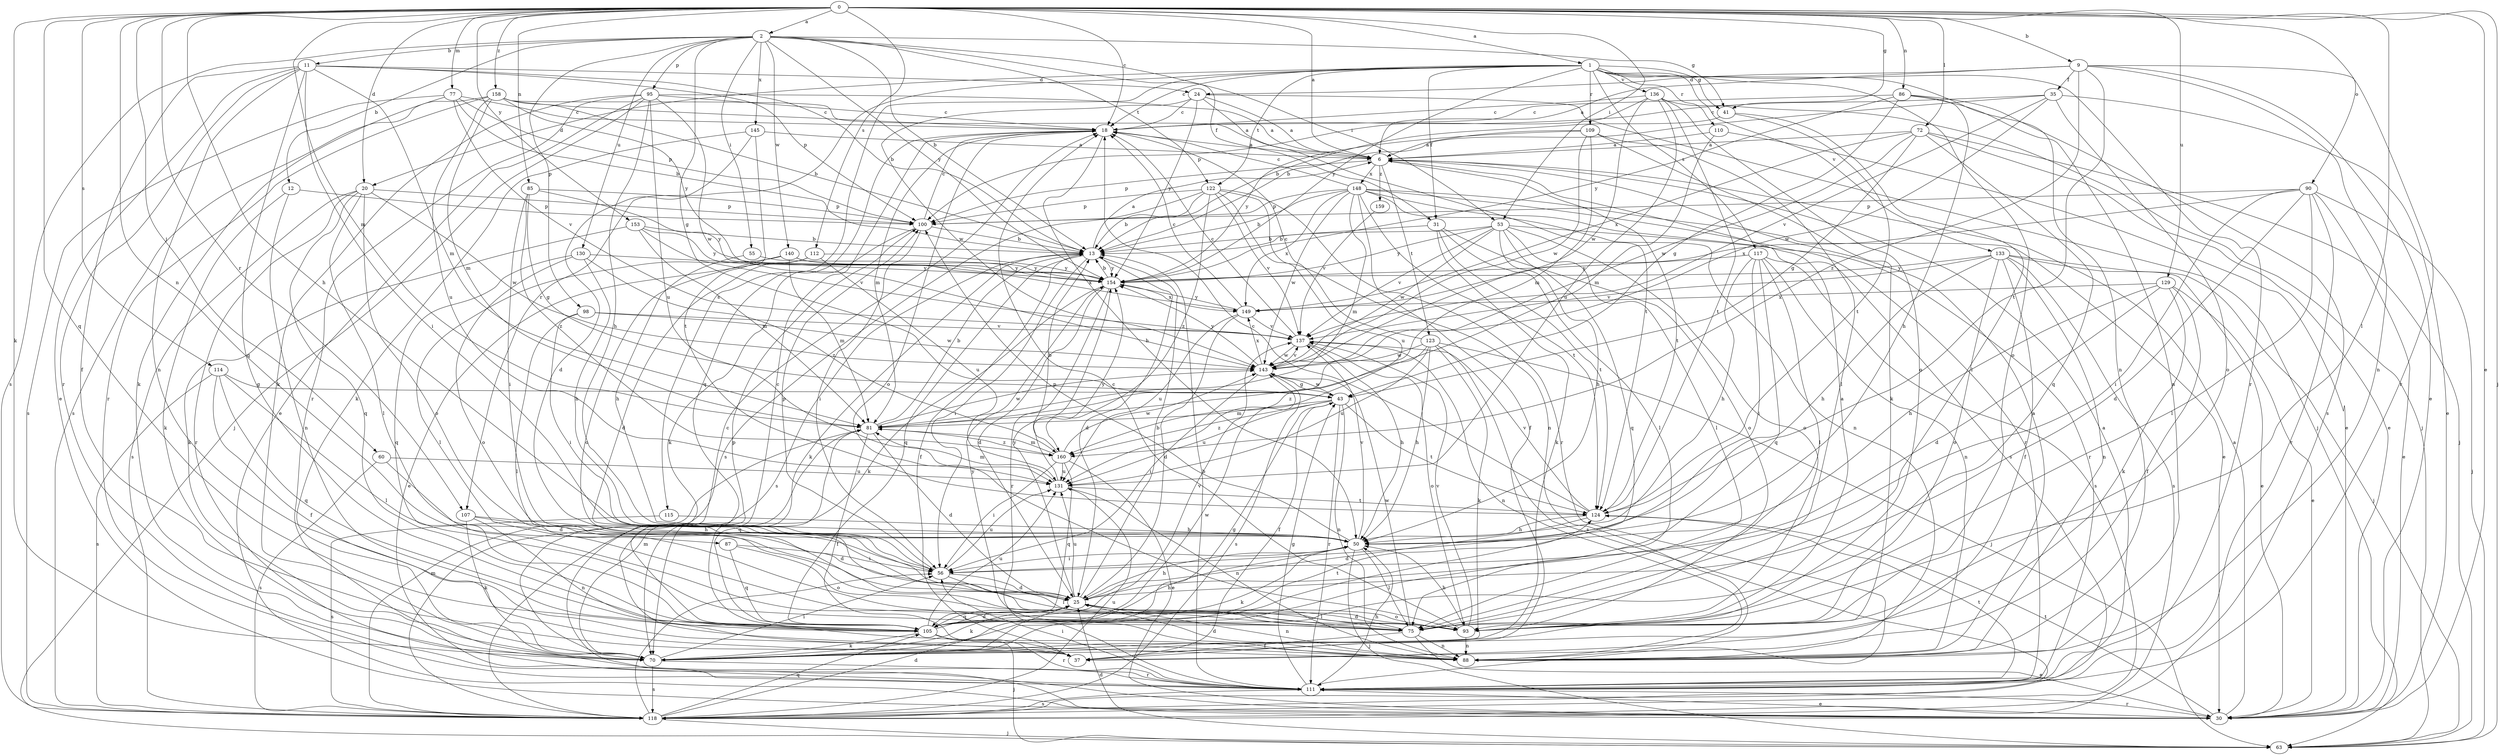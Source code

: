 strict digraph  {
0;
1;
2;
6;
9;
11;
12;
13;
18;
20;
24;
25;
30;
31;
35;
37;
41;
43;
50;
53;
55;
56;
60;
63;
70;
72;
75;
77;
81;
85;
86;
87;
88;
90;
93;
95;
98;
100;
105;
107;
109;
110;
111;
112;
114;
115;
117;
118;
122;
123;
124;
129;
130;
131;
133;
136;
137;
140;
143;
145;
148;
149;
153;
154;
158;
159;
160;
0 -> 1  [label=a];
0 -> 2  [label=a];
0 -> 6  [label=a];
0 -> 9  [label=b];
0 -> 18  [label=c];
0 -> 20  [label=d];
0 -> 30  [label=e];
0 -> 41  [label=g];
0 -> 50  [label=h];
0 -> 53  [label=i];
0 -> 60  [label=j];
0 -> 63  [label=j];
0 -> 70  [label=k];
0 -> 72  [label=l];
0 -> 75  [label=l];
0 -> 77  [label=m];
0 -> 81  [label=m];
0 -> 85  [label=n];
0 -> 86  [label=n];
0 -> 87  [label=n];
0 -> 90  [label=o];
0 -> 105  [label=q];
0 -> 107  [label=r];
0 -> 112  [label=s];
0 -> 114  [label=s];
0 -> 129  [label=u];
0 -> 153  [label=y];
0 -> 158  [label=z];
1 -> 18  [label=c];
1 -> 20  [label=d];
1 -> 31  [label=f];
1 -> 41  [label=g];
1 -> 88  [label=n];
1 -> 93  [label=o];
1 -> 107  [label=r];
1 -> 109  [label=r];
1 -> 110  [label=r];
1 -> 111  [label=r];
1 -> 115  [label=s];
1 -> 117  [label=s];
1 -> 122  [label=t];
1 -> 133  [label=v];
1 -> 136  [label=v];
1 -> 154  [label=y];
2 -> 11  [label=b];
2 -> 12  [label=b];
2 -> 13  [label=b];
2 -> 31  [label=f];
2 -> 41  [label=g];
2 -> 43  [label=g];
2 -> 53  [label=i];
2 -> 55  [label=i];
2 -> 95  [label=p];
2 -> 98  [label=p];
2 -> 118  [label=s];
2 -> 122  [label=t];
2 -> 130  [label=u];
2 -> 140  [label=w];
2 -> 145  [label=x];
2 -> 154  [label=y];
6 -> 100  [label=p];
6 -> 123  [label=t];
6 -> 124  [label=t];
6 -> 148  [label=x];
6 -> 159  [label=z];
9 -> 6  [label=a];
9 -> 24  [label=d];
9 -> 30  [label=e];
9 -> 35  [label=f];
9 -> 88  [label=n];
9 -> 111  [label=r];
9 -> 124  [label=t];
9 -> 160  [label=z];
11 -> 13  [label=b];
11 -> 24  [label=d];
11 -> 30  [label=e];
11 -> 37  [label=f];
11 -> 56  [label=i];
11 -> 81  [label=m];
11 -> 88  [label=n];
11 -> 100  [label=p];
11 -> 105  [label=q];
11 -> 111  [label=r];
12 -> 70  [label=k];
12 -> 88  [label=n];
12 -> 100  [label=p];
13 -> 6  [label=a];
13 -> 25  [label=d];
13 -> 37  [label=f];
13 -> 56  [label=i];
13 -> 70  [label=k];
13 -> 105  [label=q];
13 -> 118  [label=s];
13 -> 154  [label=y];
18 -> 6  [label=a];
18 -> 50  [label=h];
18 -> 81  [label=m];
18 -> 93  [label=o];
18 -> 105  [label=q];
20 -> 75  [label=l];
20 -> 93  [label=o];
20 -> 100  [label=p];
20 -> 105  [label=q];
20 -> 111  [label=r];
20 -> 118  [label=s];
20 -> 143  [label=w];
24 -> 6  [label=a];
24 -> 18  [label=c];
24 -> 63  [label=j];
24 -> 124  [label=t];
24 -> 143  [label=w];
24 -> 154  [label=y];
25 -> 13  [label=b];
25 -> 50  [label=h];
25 -> 70  [label=k];
25 -> 75  [label=l];
25 -> 88  [label=n];
25 -> 93  [label=o];
25 -> 105  [label=q];
25 -> 131  [label=u];
25 -> 154  [label=y];
30 -> 6  [label=a];
30 -> 18  [label=c];
30 -> 111  [label=r];
30 -> 124  [label=t];
31 -> 13  [label=b];
31 -> 70  [label=k];
31 -> 75  [label=l];
31 -> 93  [label=o];
31 -> 124  [label=t];
35 -> 13  [label=b];
35 -> 18  [label=c];
35 -> 30  [label=e];
35 -> 93  [label=o];
35 -> 137  [label=v];
35 -> 143  [label=w];
37 -> 100  [label=p];
41 -> 13  [label=b];
41 -> 75  [label=l];
41 -> 124  [label=t];
43 -> 37  [label=f];
43 -> 81  [label=m];
43 -> 88  [label=n];
43 -> 111  [label=r];
43 -> 124  [label=t];
43 -> 131  [label=u];
43 -> 143  [label=w];
43 -> 160  [label=z];
50 -> 56  [label=i];
50 -> 63  [label=j];
50 -> 70  [label=k];
50 -> 75  [label=l];
50 -> 100  [label=p];
50 -> 137  [label=v];
53 -> 13  [label=b];
53 -> 50  [label=h];
53 -> 75  [label=l];
53 -> 93  [label=o];
53 -> 105  [label=q];
53 -> 111  [label=r];
53 -> 137  [label=v];
53 -> 143  [label=w];
53 -> 154  [label=y];
55 -> 50  [label=h];
55 -> 154  [label=y];
56 -> 25  [label=d];
56 -> 75  [label=l];
56 -> 100  [label=p];
56 -> 131  [label=u];
60 -> 25  [label=d];
60 -> 118  [label=s];
60 -> 131  [label=u];
63 -> 25  [label=d];
70 -> 43  [label=g];
70 -> 56  [label=i];
70 -> 81  [label=m];
70 -> 111  [label=r];
70 -> 118  [label=s];
70 -> 143  [label=w];
72 -> 6  [label=a];
72 -> 30  [label=e];
72 -> 43  [label=g];
72 -> 63  [label=j];
72 -> 105  [label=q];
72 -> 143  [label=w];
72 -> 149  [label=x];
75 -> 25  [label=d];
75 -> 30  [label=e];
75 -> 37  [label=f];
75 -> 88  [label=n];
75 -> 143  [label=w];
77 -> 13  [label=b];
77 -> 18  [label=c];
77 -> 70  [label=k];
77 -> 100  [label=p];
77 -> 118  [label=s];
77 -> 137  [label=v];
81 -> 13  [label=b];
81 -> 25  [label=d];
81 -> 37  [label=f];
81 -> 105  [label=q];
81 -> 143  [label=w];
81 -> 160  [label=z];
85 -> 43  [label=g];
85 -> 56  [label=i];
85 -> 100  [label=p];
85 -> 154  [label=y];
85 -> 160  [label=z];
86 -> 18  [label=c];
86 -> 43  [label=g];
86 -> 50  [label=h];
86 -> 88  [label=n];
86 -> 118  [label=s];
86 -> 154  [label=y];
87 -> 56  [label=i];
87 -> 93  [label=o];
87 -> 105  [label=q];
88 -> 6  [label=a];
88 -> 25  [label=d];
88 -> 154  [label=y];
90 -> 25  [label=d];
90 -> 30  [label=e];
90 -> 56  [label=i];
90 -> 63  [label=j];
90 -> 75  [label=l];
90 -> 100  [label=p];
90 -> 111  [label=r];
90 -> 149  [label=x];
93 -> 6  [label=a];
93 -> 18  [label=c];
93 -> 50  [label=h];
93 -> 88  [label=n];
93 -> 137  [label=v];
95 -> 6  [label=a];
95 -> 18  [label=c];
95 -> 30  [label=e];
95 -> 50  [label=h];
95 -> 63  [label=j];
95 -> 70  [label=k];
95 -> 111  [label=r];
95 -> 131  [label=u];
95 -> 143  [label=w];
98 -> 56  [label=i];
98 -> 75  [label=l];
98 -> 137  [label=v];
98 -> 143  [label=w];
100 -> 13  [label=b];
100 -> 18  [label=c];
100 -> 56  [label=i];
100 -> 70  [label=k];
105 -> 18  [label=c];
105 -> 25  [label=d];
105 -> 50  [label=h];
105 -> 63  [label=j];
105 -> 70  [label=k];
105 -> 111  [label=r];
105 -> 124  [label=t];
105 -> 131  [label=u];
105 -> 137  [label=v];
107 -> 25  [label=d];
107 -> 50  [label=h];
107 -> 70  [label=k];
107 -> 88  [label=n];
109 -> 6  [label=a];
109 -> 70  [label=k];
109 -> 75  [label=l];
109 -> 81  [label=m];
109 -> 143  [label=w];
109 -> 154  [label=y];
110 -> 6  [label=a];
110 -> 30  [label=e];
110 -> 81  [label=m];
111 -> 6  [label=a];
111 -> 13  [label=b];
111 -> 30  [label=e];
111 -> 43  [label=g];
111 -> 50  [label=h];
111 -> 56  [label=i];
111 -> 118  [label=s];
111 -> 124  [label=t];
112 -> 25  [label=d];
112 -> 30  [label=e];
112 -> 131  [label=u];
112 -> 154  [label=y];
114 -> 37  [label=f];
114 -> 43  [label=g];
114 -> 75  [label=l];
114 -> 105  [label=q];
114 -> 118  [label=s];
115 -> 50  [label=h];
115 -> 118  [label=s];
117 -> 50  [label=h];
117 -> 56  [label=i];
117 -> 75  [label=l];
117 -> 88  [label=n];
117 -> 105  [label=q];
117 -> 118  [label=s];
117 -> 154  [label=y];
118 -> 25  [label=d];
118 -> 56  [label=i];
118 -> 63  [label=j];
118 -> 81  [label=m];
118 -> 105  [label=q];
118 -> 131  [label=u];
122 -> 13  [label=b];
122 -> 88  [label=n];
122 -> 100  [label=p];
122 -> 111  [label=r];
122 -> 118  [label=s];
122 -> 131  [label=u];
122 -> 137  [label=v];
122 -> 160  [label=z];
123 -> 18  [label=c];
123 -> 50  [label=h];
123 -> 63  [label=j];
123 -> 70  [label=k];
123 -> 118  [label=s];
123 -> 131  [label=u];
123 -> 143  [label=w];
123 -> 160  [label=z];
124 -> 18  [label=c];
124 -> 25  [label=d];
124 -> 50  [label=h];
124 -> 137  [label=v];
129 -> 25  [label=d];
129 -> 30  [label=e];
129 -> 37  [label=f];
129 -> 50  [label=h];
129 -> 70  [label=k];
129 -> 149  [label=x];
130 -> 50  [label=h];
130 -> 93  [label=o];
130 -> 105  [label=q];
130 -> 154  [label=y];
130 -> 160  [label=z];
131 -> 81  [label=m];
131 -> 88  [label=n];
131 -> 124  [label=t];
131 -> 154  [label=y];
133 -> 30  [label=e];
133 -> 37  [label=f];
133 -> 50  [label=h];
133 -> 63  [label=j];
133 -> 88  [label=n];
133 -> 93  [label=o];
133 -> 118  [label=s];
133 -> 137  [label=v];
133 -> 154  [label=y];
136 -> 18  [label=c];
136 -> 63  [label=j];
136 -> 93  [label=o];
136 -> 100  [label=p];
136 -> 124  [label=t];
136 -> 131  [label=u];
136 -> 143  [label=w];
137 -> 18  [label=c];
137 -> 50  [label=h];
137 -> 88  [label=n];
137 -> 93  [label=o];
137 -> 143  [label=w];
140 -> 75  [label=l];
140 -> 81  [label=m];
140 -> 93  [label=o];
140 -> 149  [label=x];
140 -> 154  [label=y];
143 -> 43  [label=g];
143 -> 56  [label=i];
143 -> 118  [label=s];
143 -> 137  [label=v];
143 -> 149  [label=x];
143 -> 154  [label=y];
145 -> 6  [label=a];
145 -> 25  [label=d];
145 -> 70  [label=k];
145 -> 124  [label=t];
148 -> 13  [label=b];
148 -> 18  [label=c];
148 -> 30  [label=e];
148 -> 37  [label=f];
148 -> 81  [label=m];
148 -> 88  [label=n];
148 -> 100  [label=p];
148 -> 111  [label=r];
148 -> 118  [label=s];
148 -> 124  [label=t];
148 -> 143  [label=w];
148 -> 149  [label=x];
149 -> 18  [label=c];
149 -> 25  [label=d];
149 -> 131  [label=u];
149 -> 137  [label=v];
149 -> 154  [label=y];
153 -> 13  [label=b];
153 -> 70  [label=k];
153 -> 81  [label=m];
153 -> 137  [label=v];
153 -> 154  [label=y];
154 -> 13  [label=b];
154 -> 25  [label=d];
154 -> 70  [label=k];
154 -> 111  [label=r];
154 -> 149  [label=x];
158 -> 6  [label=a];
158 -> 13  [label=b];
158 -> 18  [label=c];
158 -> 81  [label=m];
158 -> 111  [label=r];
158 -> 118  [label=s];
158 -> 131  [label=u];
158 -> 154  [label=y];
159 -> 137  [label=v];
160 -> 13  [label=b];
160 -> 30  [label=e];
160 -> 56  [label=i];
160 -> 81  [label=m];
160 -> 105  [label=q];
160 -> 131  [label=u];
160 -> 143  [label=w];
}
